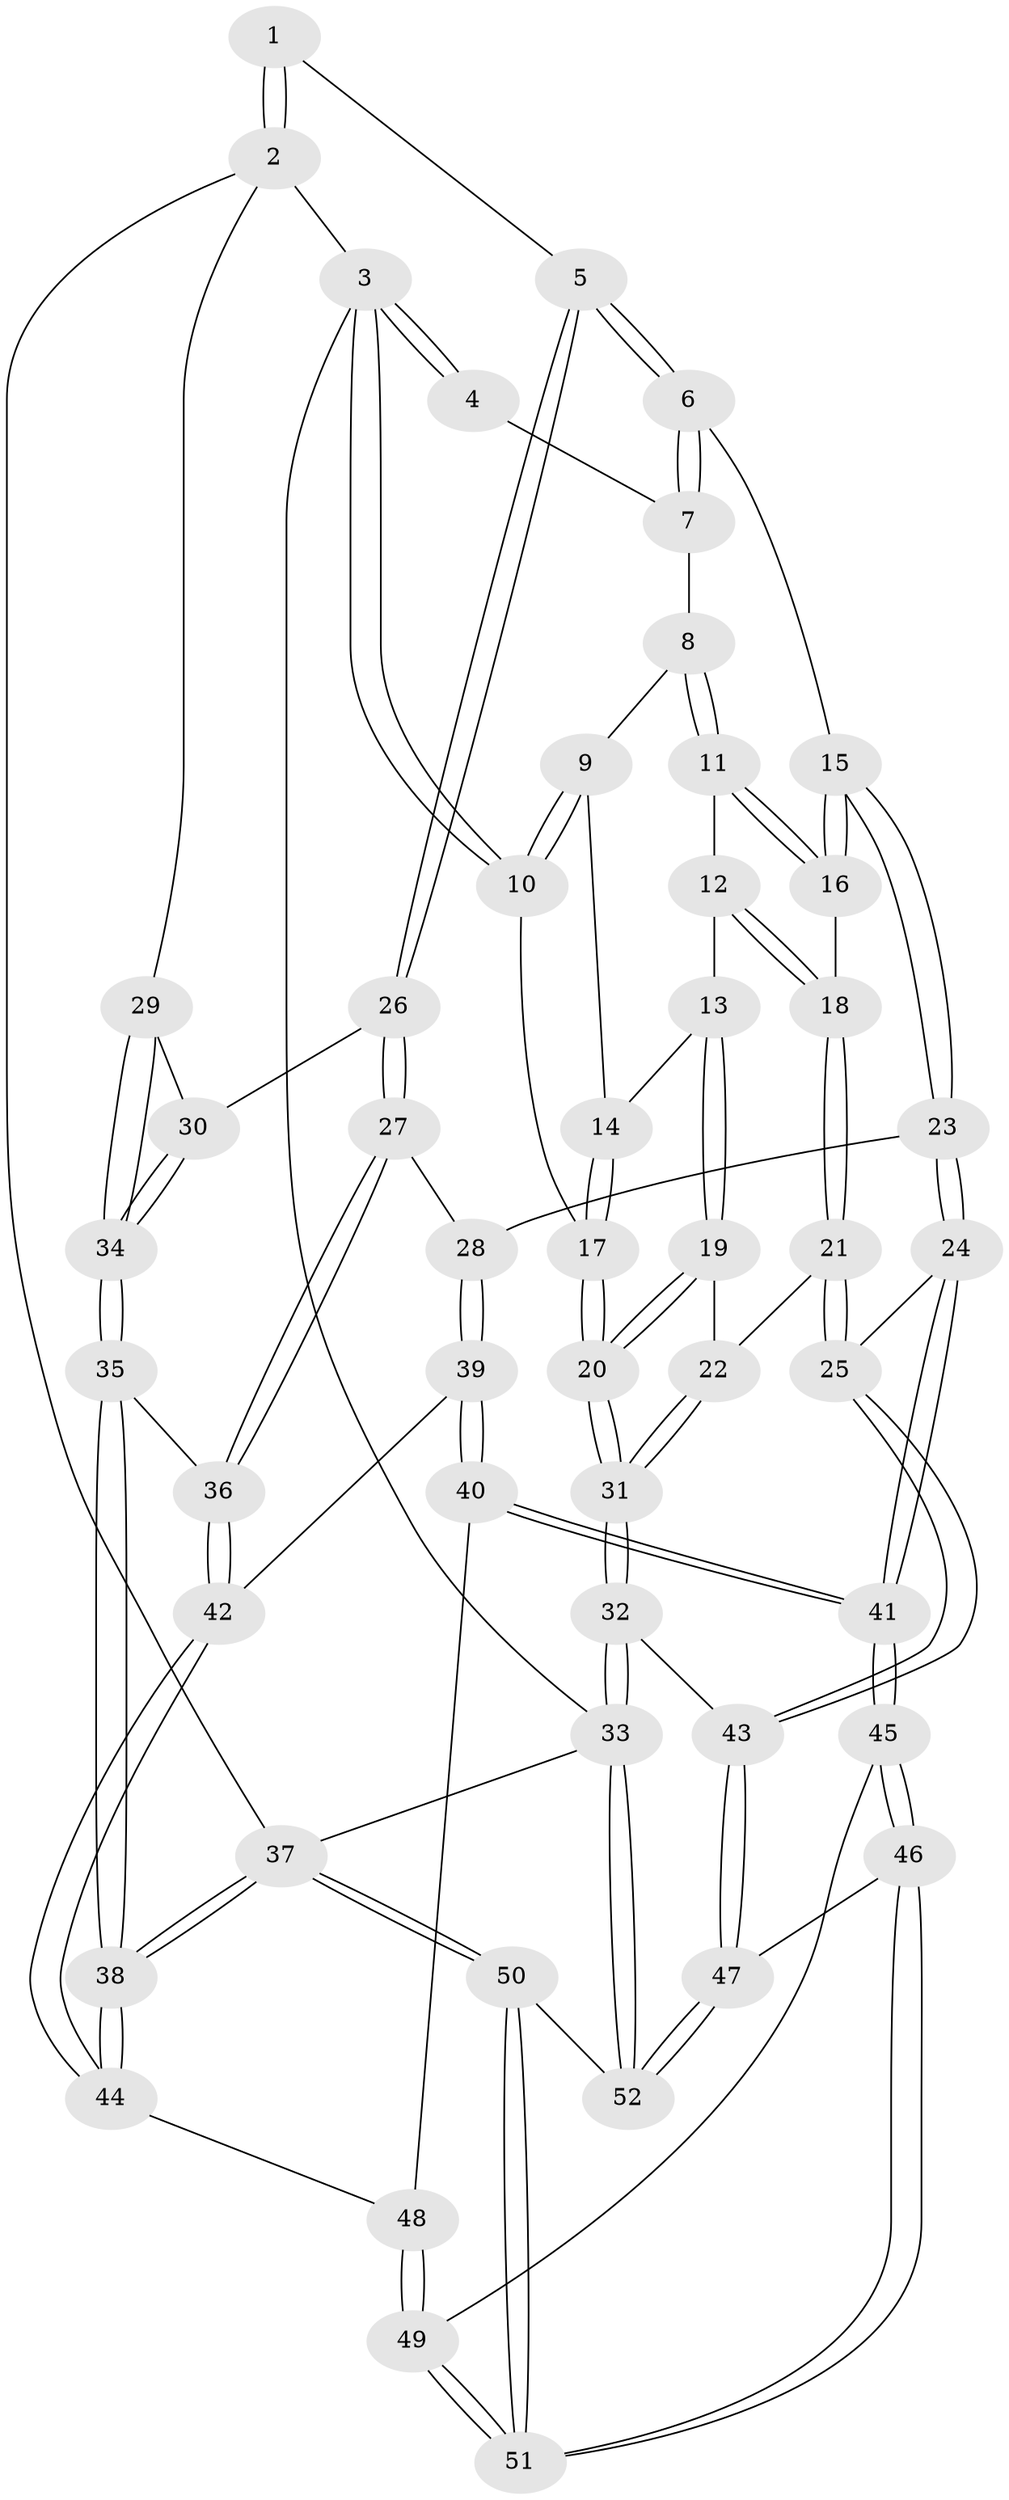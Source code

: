 // coarse degree distribution, {5: 0.038461538461538464, 3: 0.5, 4: 0.4230769230769231, 2: 0.038461538461538464}
// Generated by graph-tools (version 1.1) at 2025/38/03/04/25 23:38:21]
// undirected, 52 vertices, 127 edges
graph export_dot {
  node [color=gray90,style=filled];
  1 [pos="+0.7989487371597256+0"];
  2 [pos="+1+0"];
  3 [pos="+0+0"];
  4 [pos="+0.27855729740684576+0"];
  5 [pos="+0.6721921060736669+0.17718905259648765"];
  6 [pos="+0.6115585874319507+0.1794887932795144"];
  7 [pos="+0.2984899349388703+0"];
  8 [pos="+0.2851098815053805+0"];
  9 [pos="+0.15785638010596284+0.1041138224714459"];
  10 [pos="+0+0"];
  11 [pos="+0.317744793650451+0.15945101973450246"];
  12 [pos="+0.16110599505911488+0.21647018864233722"];
  13 [pos="+0.12251496928099341+0.20662187892160616"];
  14 [pos="+0.11769220065568244+0.16686027099468084"];
  15 [pos="+0.4451113495847982+0.25787978090656816"];
  16 [pos="+0.35039689813022684+0.21511561040261354"];
  17 [pos="+0+0"];
  18 [pos="+0.24809224388139772+0.3139920071945792"];
  19 [pos="+0.07339119354891001+0.2694757364307104"];
  20 [pos="+0+0.20077926672189722"];
  21 [pos="+0.20778036312464843+0.4464109507578876"];
  22 [pos="+0.11427927904604757+0.40061314551559224"];
  23 [pos="+0.42359936952134686+0.4278818422414228"];
  24 [pos="+0.32462160311520044+0.506443202339439"];
  25 [pos="+0.24357655580384135+0.5000024746854461"];
  26 [pos="+0.7106723180170618+0.22666185221073287"];
  27 [pos="+0.7336604643057576+0.3606518076423397"];
  28 [pos="+0.5622490509658536+0.4639753405416082"];
  29 [pos="+1+0"];
  30 [pos="+0.8429314963881167+0.2048693949183434"];
  31 [pos="+0+0.5165814325729082"];
  32 [pos="+0+0.6308459549273119"];
  33 [pos="+0+1"];
  34 [pos="+1+0.2948175642966605"];
  35 [pos="+1+0.2991621955866989"];
  36 [pos="+0.8132206959719077+0.45369543676627716"];
  37 [pos="+1+1"];
  38 [pos="+1+0.8917632419292871"];
  39 [pos="+0.5695999114782406+0.5698819953822655"];
  40 [pos="+0.5524540814446363+0.624448206432392"];
  41 [pos="+0.46284954722333094+0.704068413159814"];
  42 [pos="+0.8231293508264599+0.5421948839324336"];
  43 [pos="+0.12901212443914098+0.671297193240295"];
  44 [pos="+0.8555702788627023+0.6562010349222136"];
  45 [pos="+0.46077969195387364+0.7432420742085856"];
  46 [pos="+0.3985443718717429+0.8256288904268201"];
  47 [pos="+0.25449829067294455+0.9247107885959568"];
  48 [pos="+0.8129525427738348+0.6795121502236329"];
  49 [pos="+0.6801606193217515+0.8121380566894902"];
  50 [pos="+0.7565710244208128+1"];
  51 [pos="+0.6934844444639257+1"];
  52 [pos="+0.18479808323337557+1"];
  1 -- 2;
  1 -- 2;
  1 -- 5;
  2 -- 3;
  2 -- 29;
  2 -- 37;
  3 -- 4;
  3 -- 4;
  3 -- 10;
  3 -- 10;
  3 -- 33;
  4 -- 7;
  5 -- 6;
  5 -- 6;
  5 -- 26;
  5 -- 26;
  6 -- 7;
  6 -- 7;
  6 -- 15;
  7 -- 8;
  8 -- 9;
  8 -- 11;
  8 -- 11;
  9 -- 10;
  9 -- 10;
  9 -- 14;
  10 -- 17;
  11 -- 12;
  11 -- 16;
  11 -- 16;
  12 -- 13;
  12 -- 18;
  12 -- 18;
  13 -- 14;
  13 -- 19;
  13 -- 19;
  14 -- 17;
  14 -- 17;
  15 -- 16;
  15 -- 16;
  15 -- 23;
  15 -- 23;
  16 -- 18;
  17 -- 20;
  17 -- 20;
  18 -- 21;
  18 -- 21;
  19 -- 20;
  19 -- 20;
  19 -- 22;
  20 -- 31;
  20 -- 31;
  21 -- 22;
  21 -- 25;
  21 -- 25;
  22 -- 31;
  22 -- 31;
  23 -- 24;
  23 -- 24;
  23 -- 28;
  24 -- 25;
  24 -- 41;
  24 -- 41;
  25 -- 43;
  25 -- 43;
  26 -- 27;
  26 -- 27;
  26 -- 30;
  27 -- 28;
  27 -- 36;
  27 -- 36;
  28 -- 39;
  28 -- 39;
  29 -- 30;
  29 -- 34;
  29 -- 34;
  30 -- 34;
  30 -- 34;
  31 -- 32;
  31 -- 32;
  32 -- 33;
  32 -- 33;
  32 -- 43;
  33 -- 52;
  33 -- 52;
  33 -- 37;
  34 -- 35;
  34 -- 35;
  35 -- 36;
  35 -- 38;
  35 -- 38;
  36 -- 42;
  36 -- 42;
  37 -- 38;
  37 -- 38;
  37 -- 50;
  37 -- 50;
  38 -- 44;
  38 -- 44;
  39 -- 40;
  39 -- 40;
  39 -- 42;
  40 -- 41;
  40 -- 41;
  40 -- 48;
  41 -- 45;
  41 -- 45;
  42 -- 44;
  42 -- 44;
  43 -- 47;
  43 -- 47;
  44 -- 48;
  45 -- 46;
  45 -- 46;
  45 -- 49;
  46 -- 47;
  46 -- 51;
  46 -- 51;
  47 -- 52;
  47 -- 52;
  48 -- 49;
  48 -- 49;
  49 -- 51;
  49 -- 51;
  50 -- 51;
  50 -- 51;
  50 -- 52;
}
